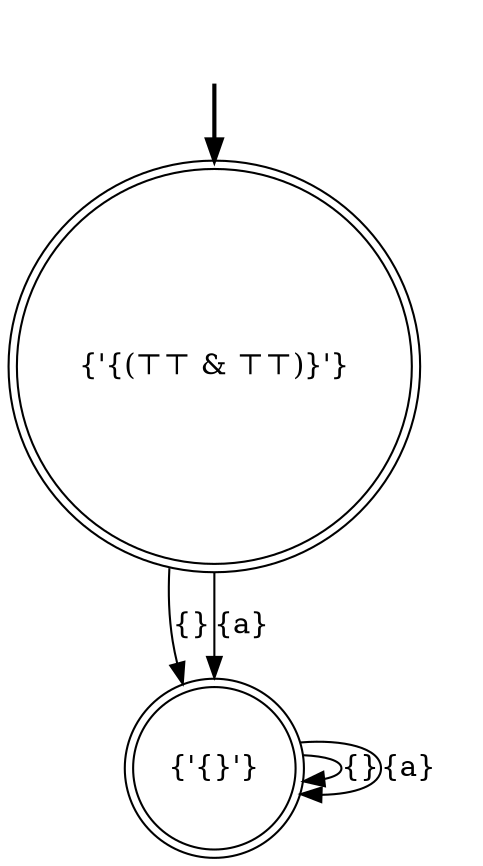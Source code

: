 digraph {
	fake [style=invisible]
	"{'{(⊤⊤ & ⊤⊤)}'}" [root=true shape=doublecircle]
	"{'{}'}" [shape=doublecircle]
	fake -> "{'{(⊤⊤ & ⊤⊤)}'}" [style=bold]
	"{'{(⊤⊤ & ⊤⊤)}'}" -> "{'{}'}" [label="{}"]
	"{'{}'}" -> "{'{}'}" [label="{}"]
	"{'{(⊤⊤ & ⊤⊤)}'}" -> "{'{}'}" [label="{a}"]
	"{'{}'}" -> "{'{}'}" [label="{a}"]
}
